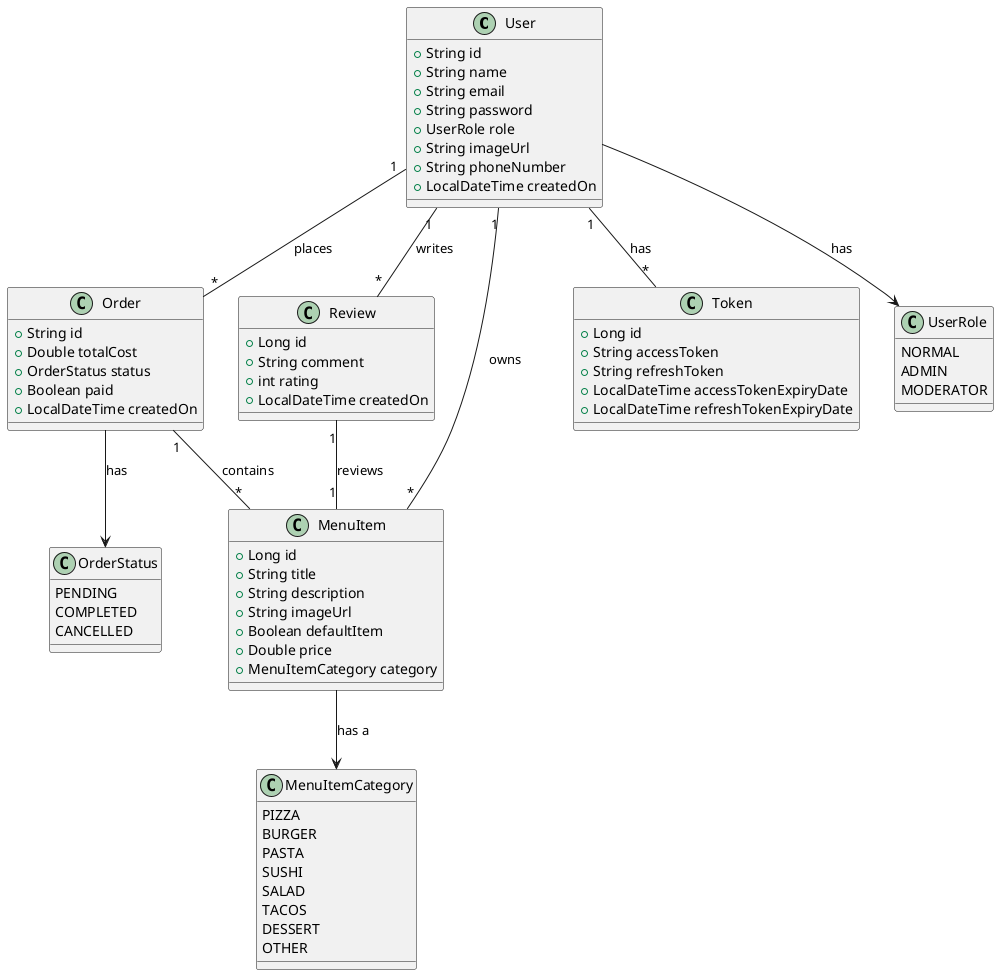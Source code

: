 @startuml
class User {
    +String id
    +String name
    +String email
    +String password
    +UserRole role
    +String imageUrl
    +String phoneNumber
    +LocalDateTime createdOn
}

class MenuItem {
    +Long id
    +String title
    +String description
    +String imageUrl
    +Boolean defaultItem
    +Double price
    +MenuItemCategory category
}

class Order {
    +String id
    +Double totalCost
    +OrderStatus status
    +Boolean paid
    +LocalDateTime createdOn
}

class Review {
    +Long id
    +String comment
    +int rating
    +LocalDateTime createdOn
}

class Token {
    +Long id
    +String accessToken
    +String refreshToken
    +LocalDateTime accessTokenExpiryDate
    +LocalDateTime refreshTokenExpiryDate
}

class UserRole {
    NORMAL
    ADMIN
    MODERATOR
}

class OrderStatus {
    PENDING
    COMPLETED
    CANCELLED
}

class MenuItemCategory {
    PIZZA
    BURGER
    PASTA
    SUSHI
    SALAD
    TACOS
    DESSERT
    OTHER
}

User "1" -- "*" Order : "places"
User --> UserRole : "has"
Order --> OrderStatus : "has"
User "1" -- "*" Token : "has"
User "1" -- "*" Review : "writes"
User "1" -- "*" MenuItem : "owns"
Order "1" -- "*" MenuItem : "contains"
Review "1" -- "1" MenuItem : "reviews"
MenuItem --> MenuItemCategory : "has a"

@enduml
